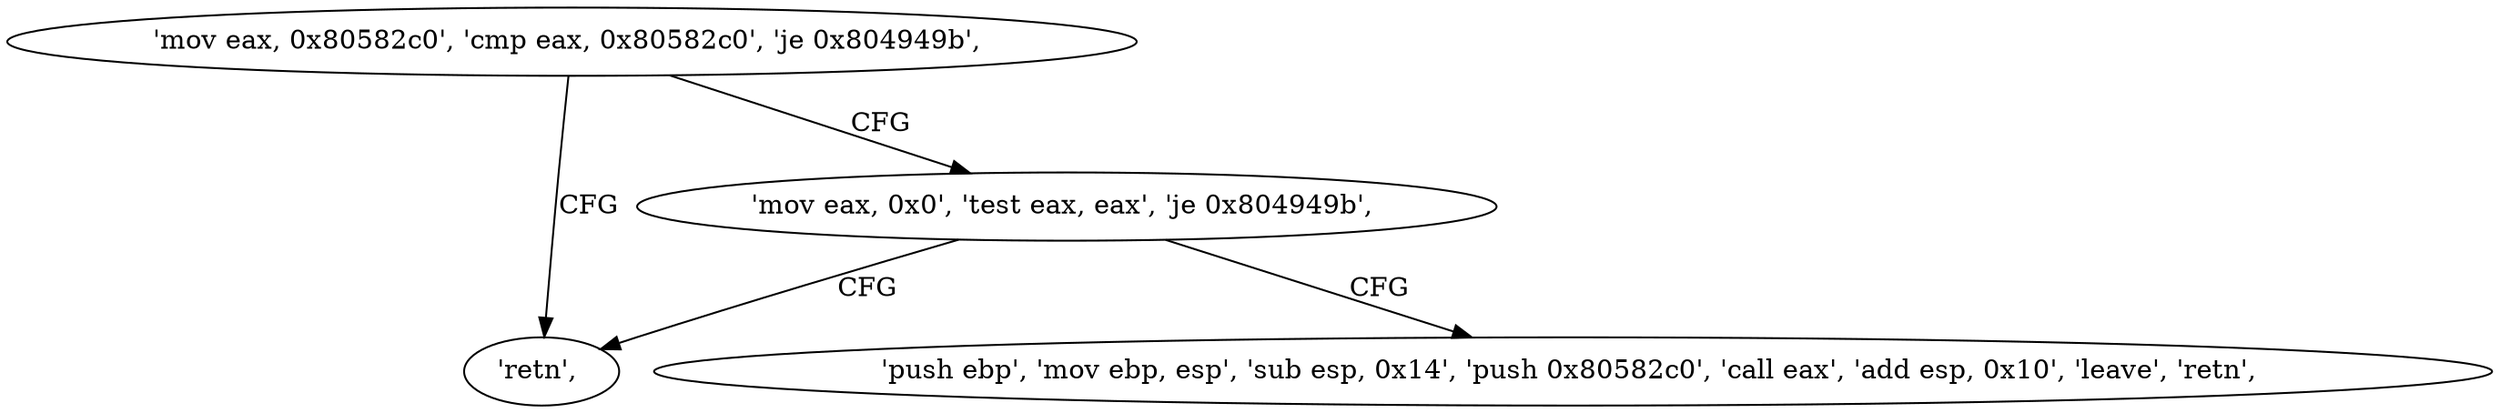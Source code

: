digraph "func" {
"134517876" [label = "'mov eax, 0x80582c0', 'cmp eax, 0x80582c0', 'je 0x804949b', " ]
"134517915" [label = "'retn', " ]
"134517888" [label = "'mov eax, 0x0', 'test eax, eax', 'je 0x804949b', " ]
"134517897" [label = "'push ebp', 'mov ebp, esp', 'sub esp, 0x14', 'push 0x80582c0', 'call eax', 'add esp, 0x10', 'leave', 'retn', " ]
"134517876" -> "134517915" [ label = "CFG" ]
"134517876" -> "134517888" [ label = "CFG" ]
"134517888" -> "134517915" [ label = "CFG" ]
"134517888" -> "134517897" [ label = "CFG" ]
}
